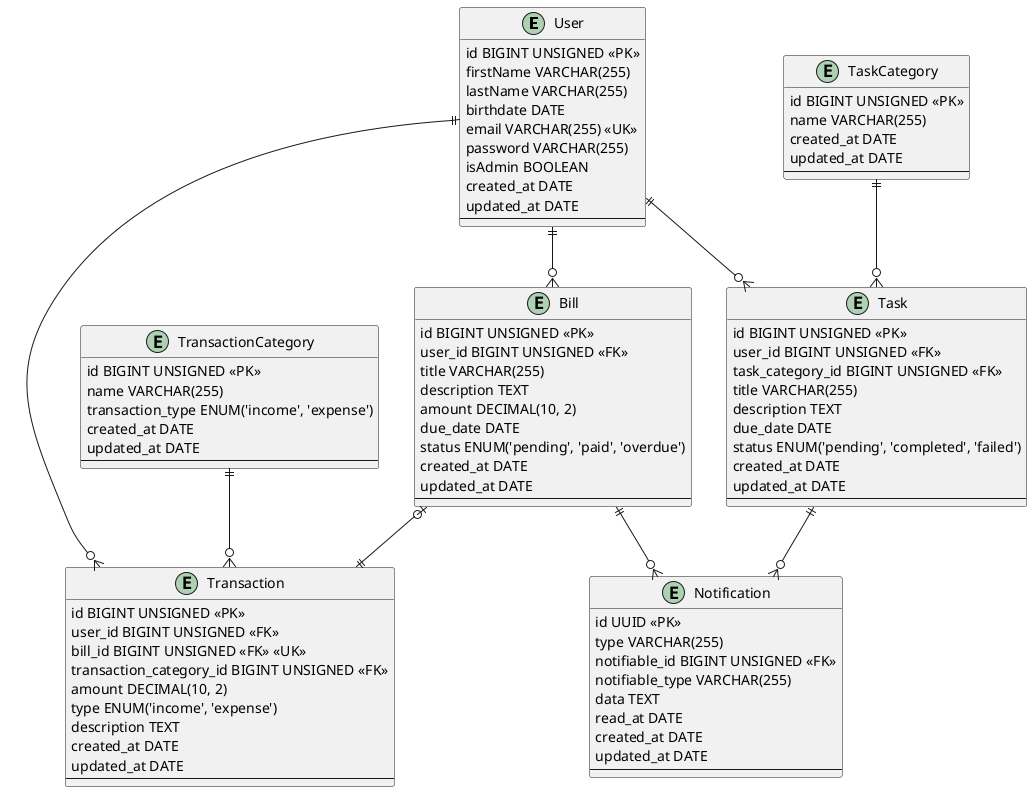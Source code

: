 @startuml erd

entity User {
    id BIGINT UNSIGNED <<PK>>
    firstName VARCHAR(255)
    lastName VARCHAR(255)
    birthdate DATE
    email VARCHAR(255) <<UK>>
    password VARCHAR(255)
    isAdmin BOOLEAN
    created_at DATE
    updated_at DATE
    --
}

entity Transaction {
    id BIGINT UNSIGNED <<PK>>
    user_id BIGINT UNSIGNED <<FK>>
    bill_id BIGINT UNSIGNED <<FK>> <<UK>>
    transaction_category_id BIGINT UNSIGNED <<FK>>
    amount DECIMAL(10, 2)
    type ENUM('income', 'expense')
    description TEXT
    created_at DATE
    updated_at DATE
    --
}

entity Bill {
    id BIGINT UNSIGNED <<PK>>
    user_id BIGINT UNSIGNED <<FK>>
    title VARCHAR(255)
    description TEXT
    amount DECIMAL(10, 2)
    due_date DATE
    status ENUM('pending', 'paid', 'overdue')
    created_at DATE
    updated_at DATE
    --
}

entity Notification {
    id UUID <<PK>>
    type VARCHAR(255)
    notifiable_id BIGINT UNSIGNED <<FK>>
    notifiable_type VARCHAR(255)
    data TEXT
    read_at DATE
    created_at DATE
    updated_at DATE
    --
}

entity Task {
    id BIGINT UNSIGNED <<PK>>
    user_id BIGINT UNSIGNED <<FK>>
    task_category_id BIGINT UNSIGNED <<FK>>
    title VARCHAR(255)
    description TEXT
    due_date DATE
    status ENUM('pending', 'completed', 'failed')
    created_at DATE
    updated_at DATE
    --
}

entity TransactionCategory {
    id BIGINT UNSIGNED <<PK>>
    name VARCHAR(255)
    transaction_type ENUM('income', 'expense')
    created_at DATE
    updated_at DATE
    --
}

entity TaskCategory {
    id BIGINT UNSIGNED <<PK>>
    name VARCHAR(255)
    created_at DATE
    updated_at DATE
    --
}


User ||--o{ Transaction
User ||--o{ Bill
Bill ||--o{ Notification
Task ||--o{ Notification
User ||--o{ Task
TaskCategory ||--o{ Task
TransactionCategory ||--o{ Transaction
Bill |o--|| Transaction

@enduml

